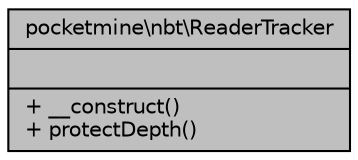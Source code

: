 digraph "pocketmine\nbt\ReaderTracker"
{
 // INTERACTIVE_SVG=YES
 // LATEX_PDF_SIZE
  edge [fontname="Helvetica",fontsize="10",labelfontname="Helvetica",labelfontsize="10"];
  node [fontname="Helvetica",fontsize="10",shape=record];
  Node1 [label="{pocketmine\\nbt\\ReaderTracker\n||+ __construct()\l+ protectDepth()\l}",height=0.2,width=0.4,color="black", fillcolor="grey75", style="filled", fontcolor="black",tooltip=" "];
}
